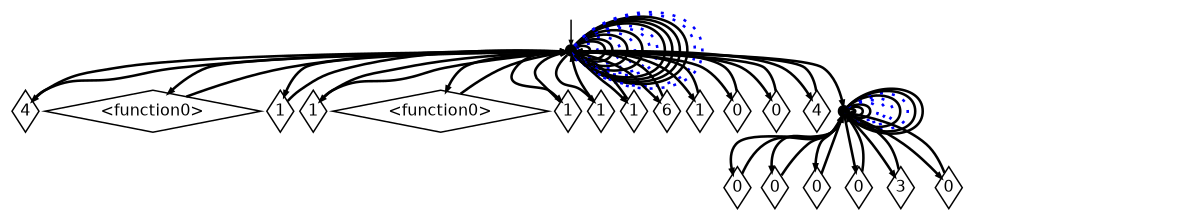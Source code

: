 digraph model {
  orientation = portrait;
  graph [ rankdir = "TB", ranksep="0.1", nodesep="0.05", size="8!" ];
  node [ fontname = "Helvetica", fontsize="6.0", shape="point", margin="0.01", height="0.1", width="0.5" ];
  edge [ fontname = "Helvetica", arrowsize=".3", arrowhead="normal", fontsize="6.0", margin="0.05" ];
None [shape=none, style=invis, width=0.1, height=0.1]
None->0
{rank = source; None}
0->0[style=dotted, color=blue,penwidth="1.7075701760979363",label = "  "];"5-0-0-0-0-4" [label="4" , shape=diamond, width=0.05, height=0.05, fontsize=11, xlabel=" "];
0->"5-0-0-0-0-4"[penwidth="1.7075701760979363",label = "  "];"5-0-0-0-0-4"->0[penwidth="1.7075701760979363",label = "  "];0->0[penwidth="1.7075701760979363",label = "  "];0->0[style=dotted, color=blue,penwidth="1.7075701760979363",label = "  "];"7-0-0-0-1-<function0>" [label="<function0>" , shape=diamond, width=0.05, height=0.05, fontsize=11, xlabel=" "];
0->"7-0-0-0-1-<function0>"[penwidth="1.7075701760979363",label = "  "];"7-0-0-0-1-<function0>"->0[penwidth="1.7075701760979363",label = "  "];0->0[penwidth="1.7075701760979363",label = "  "];"0-0-0-0-2-1" [label="1" , shape=diamond, width=0.05, height=0.05, fontsize=11, xlabel=" "];
0->"0-0-0-0-2-1"[penwidth="1.7075701760979363",label = "  "];"0-0-0-0-2-1"->0[penwidth="1.7075701760979363",label = "  "];0->0[penwidth="1.7075701760979363",label = "  "];"0-0-0-0-3-1" [label="1" , shape=diamond, width=0.05, height=0.05, fontsize=11, xlabel=" "];
0->"0-0-0-0-3-1"[penwidth="1.7075701760979363",label = "  "];"0-0-0-0-3-1"->0[penwidth="1.7075701760979363",label = "  "];0->0[style=dotted, color=blue,penwidth="1.7075701760979363",label = "  "];0->0[penwidth="1.7075701760979363",label = "  "];"7-0-0-0-4-<function0>" [label="<function0>" , shape=diamond, width=0.05, height=0.05, fontsize=11, xlabel=" "];
0->"7-0-0-0-4-<function0>"[penwidth="1.7075701760979363",label = "  "];"7-0-0-0-4-<function0>"->0[penwidth="1.7075701760979363",label = "  "];"0-0-0-0-5-1" [label="1" , shape=diamond, width=0.05, height=0.05, fontsize=11, xlabel=" "];
0->"0-0-0-0-5-1"[penwidth="1.7075701760979363",label = "  "];"0-0-0-0-5-1"->0[penwidth="1.7075701760979363",label = "  "];0->0[style=dotted, color=blue,penwidth="1.7075701760979363",label = "  "];0->0[penwidth="1.7075701760979363",label = "  "];0->0[style=dotted, color=blue,penwidth="1.7075701760979363",label = "  "];0->0[style=dotted, color=blue,penwidth="1.7075701760979363",label = "  "];0->0[penwidth="1.7075701760979363",label = "  "];"0-0-0-0-6-1" [label="1" , shape=diamond, width=0.05, height=0.05, fontsize=11, xlabel=" "];
0->"0-0-0-0-6-1"[penwidth="1.7075701760979363",label = "  "];"0-0-0-0-6-1"->0[penwidth="1.7075701760979363",label = "  "];0->0[penwidth="1.7075701760979363",label = "  "];"0-0-0-0-7-1" [label="1" , shape=diamond, width=0.05, height=0.05, fontsize=11, xlabel=" "];
0->"0-0-0-0-7-1"[penwidth="1.7075701760979363",label = "  "];"0-0-0-0-7-1"->0[penwidth="1.7075701760979363",label = "  "];"10-0-0-0-8-6" [label="6" , shape=diamond, width=0.05, height=0.05, fontsize=11, xlabel=" "];
0->"10-0-0-0-8-6"[penwidth="1.7075701760979363",label = "  "];"10-0-0-0-8-6"->0[penwidth="1.7075701760979363",label = "  "];"0-0-0-0-9-1" [label="1" , shape=diamond, width=0.05, height=0.05, fontsize=11, xlabel=" "];
0->"0-0-0-0-9-1"[penwidth="1.7075701760979363",label = "  "];"0-0-0-0-9-1"->0[penwidth="1.7075701760979363",label = "  "];0->0[penwidth="1.7075701760979363",label = "  "];"0-0-0-0-10-0" [label="0" , shape=diamond, width=0.05, height=0.05, fontsize=11, xlabel=" "];
0->"0-0-0-0-10-0"[penwidth="1.7075701760979363",label = "  "];"0-0-0-0-10-0"->0[penwidth="1.7075701760979363",label = "  "];0->0[penwidth="1.7075701760979363",label = "  "];"0-0-0-0-11-0" [label="0" , shape=diamond, width=0.05, height=0.05, fontsize=11, xlabel=" "];
0->"0-0-0-0-11-0"[penwidth="1.7075701760979363",label = "  "];"0-0-0-0-11-0"->0[penwidth="1.7075701760979363",label = "  "];"9-0-0-0-12-4" [label="4" , shape=diamond, width=0.05, height=0.05, fontsize=11, xlabel=" "];
0->"9-0-0-0-12-4"[penwidth="1.7075701760979363",label = "  "];"9-0-0-0-12-4"->0[penwidth="1.7075701760979363",label = "  "];0->0[style=dotted, color=blue,penwidth="1.7075701760979363",label = "  "];0->0[style=dotted, color=blue,penwidth="1.7075701760979363",label = "  "];0->1[penwidth="1.7075701760979363",label = "  "];1->1[penwidth="1.7075701760979363",label = "  "];1->1[penwidth="1.7075701760979363",label = "  "];"2-1-1-0-13-0" [label="0" , shape=diamond, width=0.05, height=0.05, fontsize=11, xlabel=" "];
1->"2-1-1-0-13-0"[penwidth="1.7075701760979363",label = "  "];"2-1-1-0-13-0"->1[penwidth="1.7075701760979363",label = "  "];"0-1-1-0-14-0" [label="0" , shape=diamond, width=0.05, height=0.05, fontsize=11, xlabel=" "];
1->"0-1-1-0-14-0"[penwidth="1.7075701760979363",label = "  "];"0-1-1-0-14-0"->1[penwidth="1.7075701760979363",label = "  "];1->1[penwidth="1.7075701760979363",label = "  "];"0-1-1-0-15-0" [label="0" , shape=diamond, width=0.05, height=0.05, fontsize=11, xlabel=" "];
1->"0-1-1-0-15-0"[penwidth="1.7075701760979363",label = "  "];"0-1-1-0-15-0"->1[penwidth="1.7075701760979363",label = "  "];1->1[style=dotted, color=blue,penwidth="1.7075701760979363",label = "  "];1->1[style=dotted, color=blue,penwidth="1.7075701760979363",label = "  "];1->1[style=dotted, color=blue,penwidth="1.7075701760979363",label = "  "];1->1[penwidth="1.7075701760979363",label = "  "];"0-1-1-0-16-0" [label="0" , shape=diamond, width=0.05, height=0.05, fontsize=11, xlabel=" "];
1->"0-1-1-0-16-0"[penwidth="1.7075701760979363",label = "  "];"0-1-1-0-16-0"->1[penwidth="1.7075701760979363",label = "  "];"5-1-1-0-17-3" [label="3" , shape=diamond, width=0.05, height=0.05, fontsize=11, xlabel=" "];
1->"5-1-1-0-17-3"[penwidth="1.7075701760979363",label = "  "];"5-1-1-0-17-3"->1[penwidth="1.7075701760979363",label = "  "];1->1[style=dotted, color=blue,penwidth="1.7075701760979363",label = "  "];1->1[penwidth="1.7075701760979363",label = "  "];"0-1-1-0-18-0" [label="0" , shape=diamond, width=0.05, height=0.05, fontsize=11, xlabel=" "];
1->"0-1-1-0-18-0"[penwidth="1.7075701760979363",label = "  "];"0-1-1-0-18-0"->1[penwidth="1.7075701760979363",label = "  "];1->1[penwidth="1.7075701760979363",label = "  "];}
